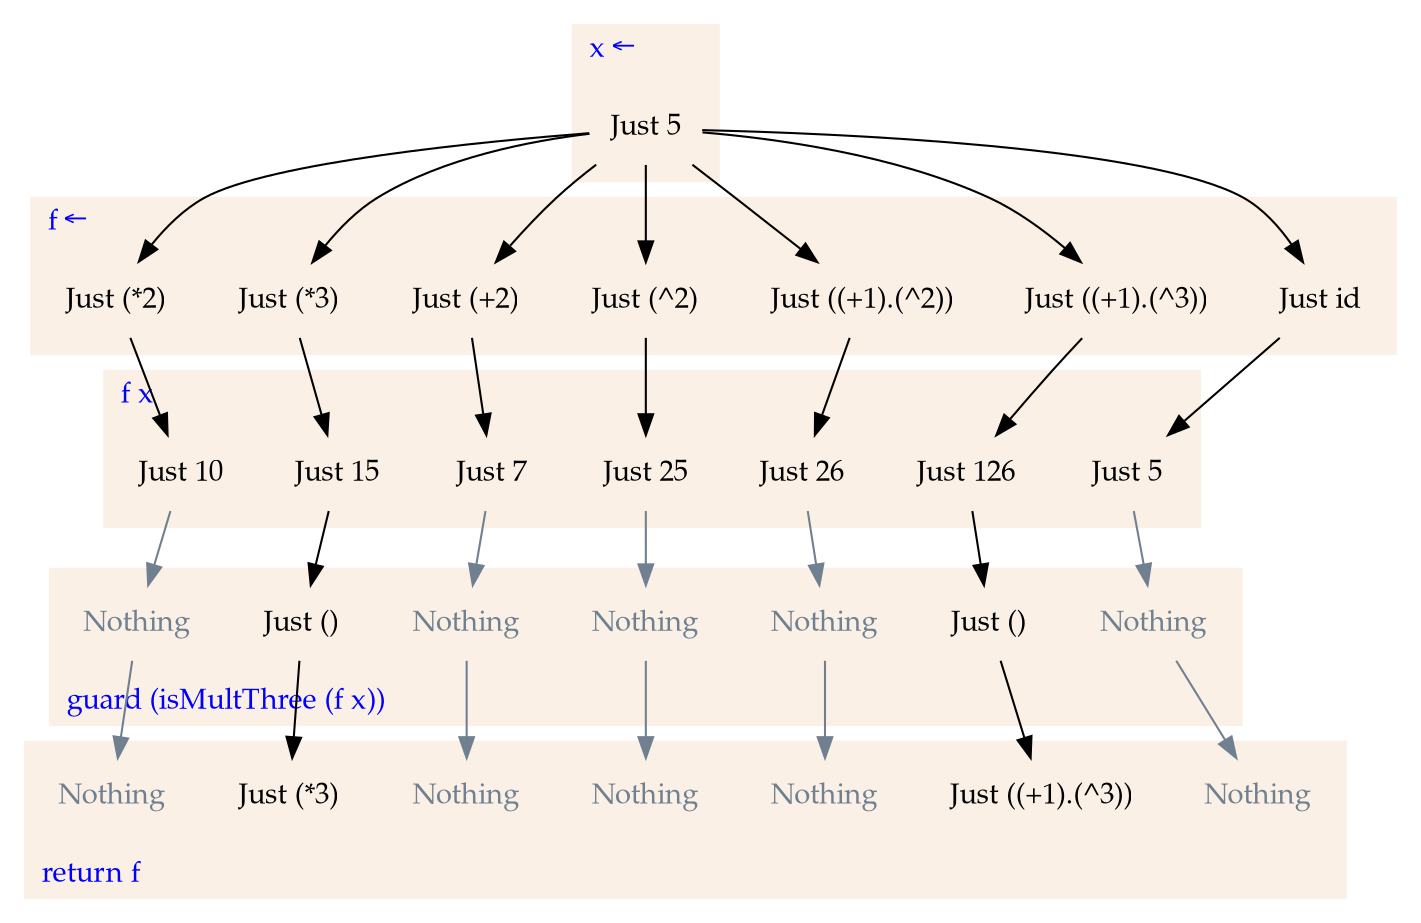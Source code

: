 digraph {

    node [shape=none, color=white, fontname="palatino"] ;
    graph [fontname="palatino"] ;

    labeljust="l";
    constraint=false;

    subgraph cluster0 {
        label="x ←" ;
        fontcolor=blue;
        style=filled ;
        color=linen ;
        x  [label="Just 5"] ;
    }

    subgraph cluster1 {
        label="f ←" ;
        fontcolor=blue;
        style=filled ;
        color=linen ;
        y7 [label="Just id"] ;
        y6 [label="Just ((+1).(^3))"] ;
        y5 [label="Just ((+1).(^2))"] ;
        y4 [label="Just (^2)"] ;
        y3 [label="Just (+2)"] ;
        y2 [label="Just (*3)"] ;
        y1 [label="Just (*2)"] ;
    }

    subgraph cluster2 {
        label="f x" ;
        fontcolor=blue;
        style=filled;
        color=linen;
        z7 [label="Just 5"] ;
        z6 [label="Just 126"] ;
        z5 [label="Just 26"] ;
        z4 [label="Just 25"] ;
        z3 [label="Just 7"] ;
        z2 [label="Just 15"] ;
        z1 [label="Just 10"] ;
    }

    subgraph cluster3 {
        label="guard (isMultThree (f x))" ;
        labelloc=b;
        fontcolor=blue;
        style=filled;
        color=linen;
        g7 [label="Nothing",fontcolor=slategray] ;
        g6 [label="Just ()"] ;
        g5 [label="Nothing",fontcolor=slategray] ;
        g4 [label="Nothing",fontcolor=slategray] ;
        g3 [label="Nothing",fontcolor=slategray] ;
        g2 [label="Just ()"] ;
        g1 [label="Nothing",fontcolor=slategray] ;
    }

    subgraph cluster4 {
        label="return f" ;
        labelloc=b;
        fontcolor=blue;
        style=filled;
        color=linen;
        r7 [label="Nothing",fontcolor=slategray] ;
        r6 [label="Just ((+1).(^3))"] ;
        r5 [label="Nothing",fontcolor=slategray] ;
        r4 [label="Nothing",fontcolor=slategray] ;
        r3 [label="Nothing",fontcolor=slategray] ;
        r2 [label="Just (*3)"] ;
        r1 [label="Nothing",fontcolor=slategray] ;
    }

    x  -> y1 ;
    x  -> y2 ;
    x  -> y3 ;
    x  -> y4 ;
    x  -> y5 ;
    x  -> y6 ;
    x  -> y7 ;

    y1 -> z1 ;
    y2 -> z2 ;
    y3 -> z3 ;
    y4 -> z4 ;
    y5 -> z5 ;
    y6 -> z6 ;
    y7 -> z7 ;

    z1 -> g1 [color=slategray];
    z2 -> g2 ;
    z3 -> g3 [color=slategray];
    z4 -> g4 [color=slategray];
    z5 -> g5 [color=slategray];
    z6 -> g6 ;
    z7 -> g7 [color=slategray];

    g1 -> r1 [color=slategray];
    g2 -> r2 ;
    g3 -> r3 [color=slategray];
    g4 -> r4 [color=slategray];
    g5 -> r5 [color=slategray];
    g6 -> r6 ;
    g7 -> r7 [color=slategray];

}
